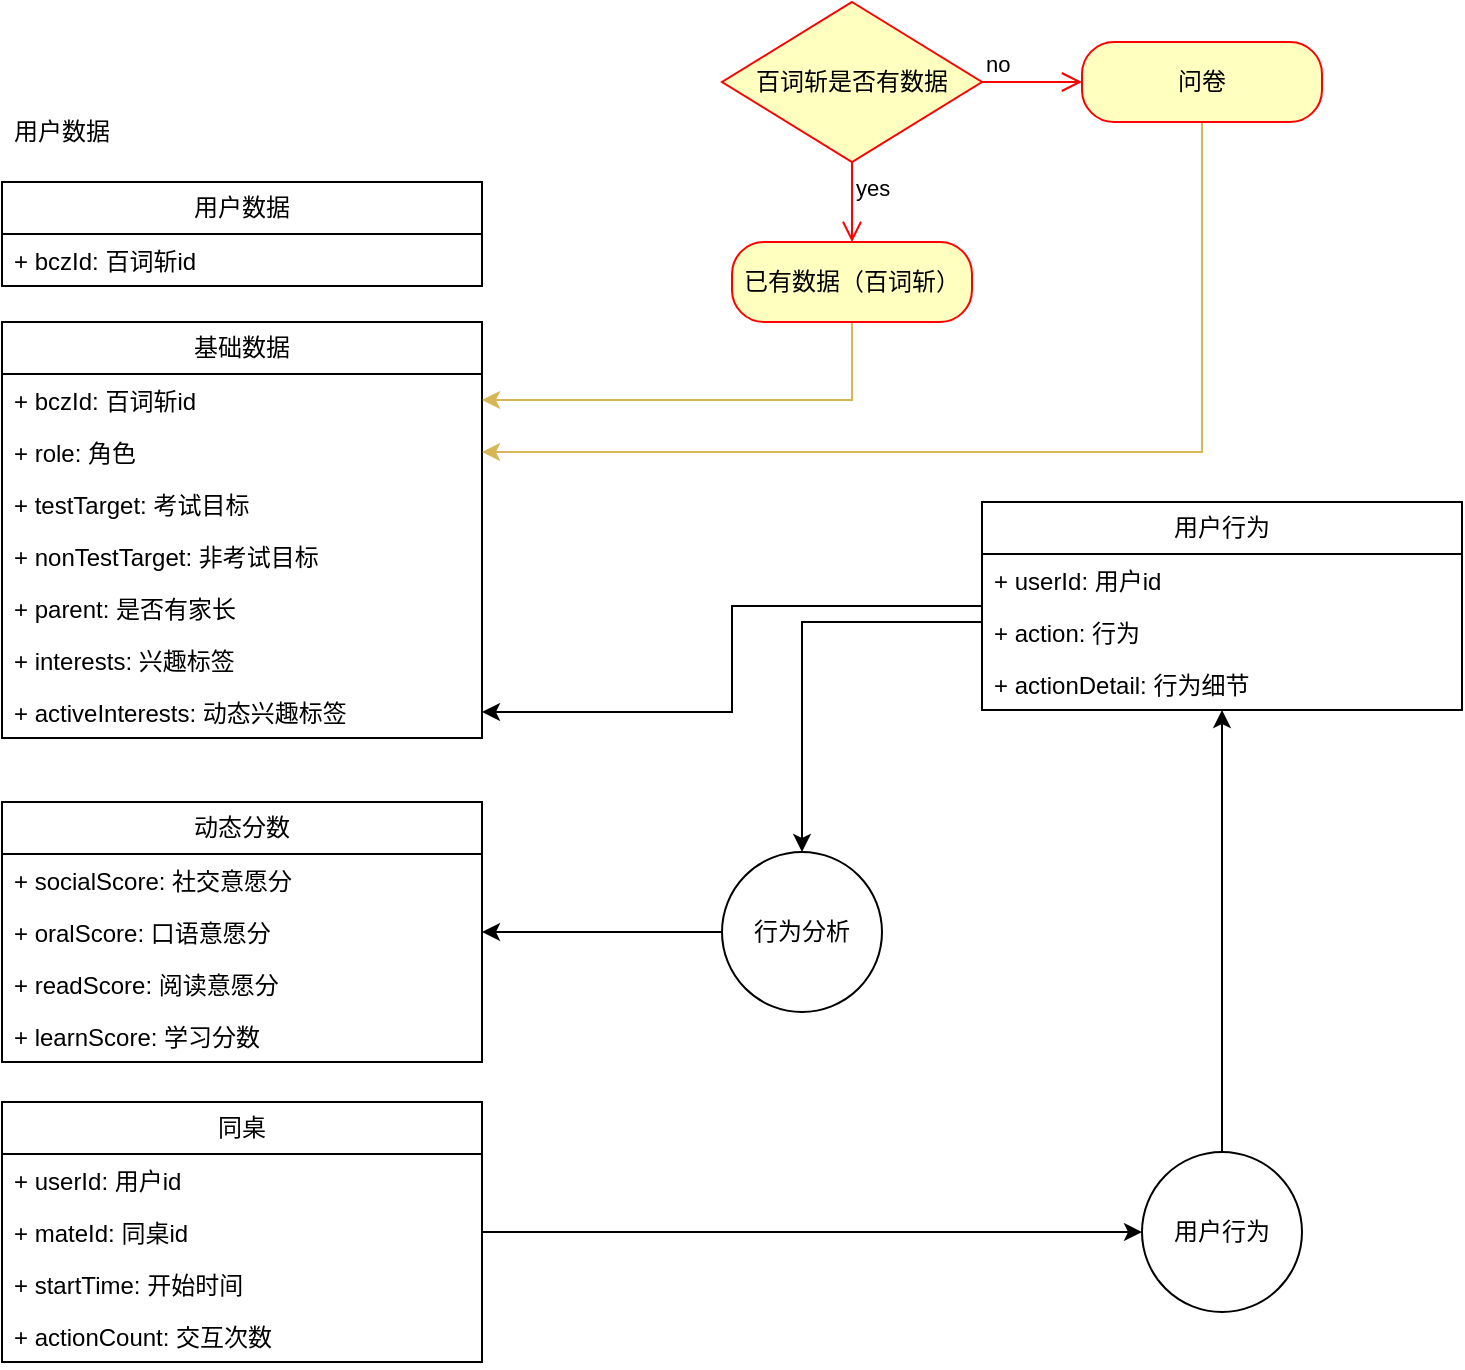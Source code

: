 <mxfile version="24.2.0" type="github">
  <diagram name="第 1 页" id="RESxf1cw6iVFQKryeCCg">
    <mxGraphModel dx="1242" dy="819" grid="1" gridSize="10" guides="1" tooltips="1" connect="1" arrows="1" fold="1" page="1" pageScale="1" pageWidth="827" pageHeight="1169" math="0" shadow="0">
      <root>
        <mxCell id="0" />
        <mxCell id="1" parent="0" />
        <mxCell id="8ehRU_fh2GxWfl6_OMSD-1" value="基础数据" style="swimlane;fontStyle=0;childLayout=stackLayout;horizontal=1;startSize=26;fillColor=none;horizontalStack=0;resizeParent=1;resizeParentMax=0;resizeLast=0;collapsible=1;marginBottom=0;whiteSpace=wrap;html=1;" vertex="1" parent="1">
          <mxGeometry x="80" y="190" width="240" height="208" as="geometry" />
        </mxCell>
        <mxCell id="8ehRU_fh2GxWfl6_OMSD-2" value="+ bczId: 百词斩id" style="text;strokeColor=none;fillColor=none;align=left;verticalAlign=top;spacingLeft=4;spacingRight=4;overflow=hidden;rotatable=0;points=[[0,0.5],[1,0.5]];portConstraint=eastwest;whiteSpace=wrap;html=1;" vertex="1" parent="8ehRU_fh2GxWfl6_OMSD-1">
          <mxGeometry y="26" width="240" height="26" as="geometry" />
        </mxCell>
        <mxCell id="8ehRU_fh2GxWfl6_OMSD-3" value="+ role: 角色" style="text;strokeColor=none;fillColor=none;align=left;verticalAlign=top;spacingLeft=4;spacingRight=4;overflow=hidden;rotatable=0;points=[[0,0.5],[1,0.5]];portConstraint=eastwest;whiteSpace=wrap;html=1;" vertex="1" parent="8ehRU_fh2GxWfl6_OMSD-1">
          <mxGeometry y="52" width="240" height="26" as="geometry" />
        </mxCell>
        <mxCell id="8ehRU_fh2GxWfl6_OMSD-4" value="+ testTarget: 考试目标" style="text;strokeColor=none;fillColor=none;align=left;verticalAlign=top;spacingLeft=4;spacingRight=4;overflow=hidden;rotatable=0;points=[[0,0.5],[1,0.5]];portConstraint=eastwest;whiteSpace=wrap;html=1;" vertex="1" parent="8ehRU_fh2GxWfl6_OMSD-1">
          <mxGeometry y="78" width="240" height="26" as="geometry" />
        </mxCell>
        <mxCell id="8ehRU_fh2GxWfl6_OMSD-10" value="+ nonTestTarget: 非考试目标" style="text;strokeColor=none;fillColor=none;align=left;verticalAlign=top;spacingLeft=4;spacingRight=4;overflow=hidden;rotatable=0;points=[[0,0.5],[1,0.5]];portConstraint=eastwest;whiteSpace=wrap;html=1;" vertex="1" parent="8ehRU_fh2GxWfl6_OMSD-1">
          <mxGeometry y="104" width="240" height="26" as="geometry" />
        </mxCell>
        <mxCell id="8ehRU_fh2GxWfl6_OMSD-25" value="+ parent: 是否有家长" style="text;strokeColor=none;fillColor=none;align=left;verticalAlign=top;spacingLeft=4;spacingRight=4;overflow=hidden;rotatable=0;points=[[0,0.5],[1,0.5]];portConstraint=eastwest;whiteSpace=wrap;html=1;" vertex="1" parent="8ehRU_fh2GxWfl6_OMSD-1">
          <mxGeometry y="130" width="240" height="26" as="geometry" />
        </mxCell>
        <mxCell id="8ehRU_fh2GxWfl6_OMSD-11" value="+ interests: 兴趣标签" style="text;strokeColor=none;fillColor=none;align=left;verticalAlign=top;spacingLeft=4;spacingRight=4;overflow=hidden;rotatable=0;points=[[0,0.5],[1,0.5]];portConstraint=eastwest;whiteSpace=wrap;html=1;" vertex="1" parent="8ehRU_fh2GxWfl6_OMSD-1">
          <mxGeometry y="156" width="240" height="26" as="geometry" />
        </mxCell>
        <mxCell id="8ehRU_fh2GxWfl6_OMSD-62" value="+ activeInterests: 动态兴趣标签" style="text;strokeColor=none;fillColor=none;align=left;verticalAlign=top;spacingLeft=4;spacingRight=4;overflow=hidden;rotatable=0;points=[[0,0.5],[1,0.5]];portConstraint=eastwest;whiteSpace=wrap;html=1;" vertex="1" parent="8ehRU_fh2GxWfl6_OMSD-1">
          <mxGeometry y="182" width="240" height="26" as="geometry" />
        </mxCell>
        <mxCell id="8ehRU_fh2GxWfl6_OMSD-5" value="用户数据" style="swimlane;fontStyle=0;childLayout=stackLayout;horizontal=1;startSize=26;fillColor=none;horizontalStack=0;resizeParent=1;resizeParentMax=0;resizeLast=0;collapsible=1;marginBottom=0;whiteSpace=wrap;html=1;" vertex="1" parent="1">
          <mxGeometry x="80" y="120" width="240" height="52" as="geometry" />
        </mxCell>
        <mxCell id="8ehRU_fh2GxWfl6_OMSD-6" value="+ bczId: 百词斩id" style="text;strokeColor=none;fillColor=none;align=left;verticalAlign=top;spacingLeft=4;spacingRight=4;overflow=hidden;rotatable=0;points=[[0,0.5],[1,0.5]];portConstraint=eastwest;whiteSpace=wrap;html=1;" vertex="1" parent="8ehRU_fh2GxWfl6_OMSD-5">
          <mxGeometry y="26" width="240" height="26" as="geometry" />
        </mxCell>
        <mxCell id="8ehRU_fh2GxWfl6_OMSD-9" value="用户数据" style="text;html=1;align=center;verticalAlign=middle;whiteSpace=wrap;rounded=0;" vertex="1" parent="1">
          <mxGeometry x="80" y="80" width="60" height="30" as="geometry" />
        </mxCell>
        <mxCell id="8ehRU_fh2GxWfl6_OMSD-12" value="动态分数" style="swimlane;fontStyle=0;childLayout=stackLayout;horizontal=1;startSize=26;fillColor=none;horizontalStack=0;resizeParent=1;resizeParentMax=0;resizeLast=0;collapsible=1;marginBottom=0;whiteSpace=wrap;html=1;" vertex="1" parent="1">
          <mxGeometry x="80" y="430" width="240" height="130" as="geometry" />
        </mxCell>
        <mxCell id="8ehRU_fh2GxWfl6_OMSD-13" value="+ socialScore: 社交意愿分" style="text;strokeColor=none;fillColor=none;align=left;verticalAlign=top;spacingLeft=4;spacingRight=4;overflow=hidden;rotatable=0;points=[[0,0.5],[1,0.5]];portConstraint=eastwest;whiteSpace=wrap;html=1;" vertex="1" parent="8ehRU_fh2GxWfl6_OMSD-12">
          <mxGeometry y="26" width="240" height="26" as="geometry" />
        </mxCell>
        <mxCell id="8ehRU_fh2GxWfl6_OMSD-14" value="+ oralScore: 口语意愿分" style="text;strokeColor=none;fillColor=none;align=left;verticalAlign=top;spacingLeft=4;spacingRight=4;overflow=hidden;rotatable=0;points=[[0,0.5],[1,0.5]];portConstraint=eastwest;whiteSpace=wrap;html=1;" vertex="1" parent="8ehRU_fh2GxWfl6_OMSD-12">
          <mxGeometry y="52" width="240" height="26" as="geometry" />
        </mxCell>
        <mxCell id="8ehRU_fh2GxWfl6_OMSD-15" value="+ readScore: 阅读意愿分" style="text;strokeColor=none;fillColor=none;align=left;verticalAlign=top;spacingLeft=4;spacingRight=4;overflow=hidden;rotatable=0;points=[[0,0.5],[1,0.5]];portConstraint=eastwest;whiteSpace=wrap;html=1;" vertex="1" parent="8ehRU_fh2GxWfl6_OMSD-12">
          <mxGeometry y="78" width="240" height="26" as="geometry" />
        </mxCell>
        <mxCell id="8ehRU_fh2GxWfl6_OMSD-16" value="+ learnScore: 学习分数" style="text;strokeColor=none;fillColor=none;align=left;verticalAlign=top;spacingLeft=4;spacingRight=4;overflow=hidden;rotatable=0;points=[[0,0.5],[1,0.5]];portConstraint=eastwest;whiteSpace=wrap;html=1;" vertex="1" parent="8ehRU_fh2GxWfl6_OMSD-12">
          <mxGeometry y="104" width="240" height="26" as="geometry" />
        </mxCell>
        <mxCell id="8ehRU_fh2GxWfl6_OMSD-55" value="" style="edgeStyle=orthogonalEdgeStyle;rounded=0;orthogonalLoop=1;jettySize=auto;html=1;" edge="1" parent="1" source="8ehRU_fh2GxWfl6_OMSD-18" target="8ehRU_fh2GxWfl6_OMSD-54">
          <mxGeometry relative="1" as="geometry" />
        </mxCell>
        <mxCell id="8ehRU_fh2GxWfl6_OMSD-18" value="同桌" style="swimlane;fontStyle=0;childLayout=stackLayout;horizontal=1;startSize=26;fillColor=none;horizontalStack=0;resizeParent=1;resizeParentMax=0;resizeLast=0;collapsible=1;marginBottom=0;whiteSpace=wrap;html=1;" vertex="1" parent="1">
          <mxGeometry x="80" y="580" width="240" height="130" as="geometry" />
        </mxCell>
        <mxCell id="8ehRU_fh2GxWfl6_OMSD-19" value="+ userId: 用户id" style="text;strokeColor=none;fillColor=none;align=left;verticalAlign=top;spacingLeft=4;spacingRight=4;overflow=hidden;rotatable=0;points=[[0,0.5],[1,0.5]];portConstraint=eastwest;whiteSpace=wrap;html=1;" vertex="1" parent="8ehRU_fh2GxWfl6_OMSD-18">
          <mxGeometry y="26" width="240" height="26" as="geometry" />
        </mxCell>
        <mxCell id="8ehRU_fh2GxWfl6_OMSD-20" value="+ mateId: 同桌id" style="text;strokeColor=none;fillColor=none;align=left;verticalAlign=top;spacingLeft=4;spacingRight=4;overflow=hidden;rotatable=0;points=[[0,0.5],[1,0.5]];portConstraint=eastwest;whiteSpace=wrap;html=1;" vertex="1" parent="8ehRU_fh2GxWfl6_OMSD-18">
          <mxGeometry y="52" width="240" height="26" as="geometry" />
        </mxCell>
        <mxCell id="8ehRU_fh2GxWfl6_OMSD-21" value="+ startTime: 开始时间" style="text;strokeColor=none;fillColor=none;align=left;verticalAlign=top;spacingLeft=4;spacingRight=4;overflow=hidden;rotatable=0;points=[[0,0.5],[1,0.5]];portConstraint=eastwest;whiteSpace=wrap;html=1;" vertex="1" parent="8ehRU_fh2GxWfl6_OMSD-18">
          <mxGeometry y="78" width="240" height="26" as="geometry" />
        </mxCell>
        <mxCell id="8ehRU_fh2GxWfl6_OMSD-22" value="+ actionCount: 交互次数" style="text;strokeColor=none;fillColor=none;align=left;verticalAlign=top;spacingLeft=4;spacingRight=4;overflow=hidden;rotatable=0;points=[[0,0.5],[1,0.5]];portConstraint=eastwest;whiteSpace=wrap;html=1;" vertex="1" parent="8ehRU_fh2GxWfl6_OMSD-18">
          <mxGeometry y="104" width="240" height="26" as="geometry" />
        </mxCell>
        <mxCell id="8ehRU_fh2GxWfl6_OMSD-41" style="edgeStyle=orthogonalEdgeStyle;rounded=0;orthogonalLoop=1;jettySize=auto;html=1;entryX=1;entryY=0.5;entryDx=0;entryDy=0;fillColor=#fff2cc;strokeColor=#d6b656;" edge="1" parent="1" source="8ehRU_fh2GxWfl6_OMSD-26" target="8ehRU_fh2GxWfl6_OMSD-3">
          <mxGeometry relative="1" as="geometry" />
        </mxCell>
        <mxCell id="8ehRU_fh2GxWfl6_OMSD-26" value="问卷" style="rounded=1;whiteSpace=wrap;html=1;arcSize=40;fontColor=#000000;fillColor=#ffffc0;strokeColor=#ff0000;" vertex="1" parent="1">
          <mxGeometry x="620" y="50" width="120" height="40" as="geometry" />
        </mxCell>
        <mxCell id="8ehRU_fh2GxWfl6_OMSD-59" style="edgeStyle=orthogonalEdgeStyle;rounded=0;orthogonalLoop=1;jettySize=auto;html=1;entryX=1;entryY=0.5;entryDx=0;entryDy=0;fillColor=#fff2cc;strokeColor=#d6b656;" edge="1" parent="1" source="8ehRU_fh2GxWfl6_OMSD-28" target="8ehRU_fh2GxWfl6_OMSD-2">
          <mxGeometry relative="1" as="geometry" />
        </mxCell>
        <mxCell id="8ehRU_fh2GxWfl6_OMSD-28" value="已有数据（百词斩）" style="rounded=1;whiteSpace=wrap;html=1;arcSize=40;fontColor=#000000;fillColor=#ffffc0;strokeColor=#ff0000;" vertex="1" parent="1">
          <mxGeometry x="445" y="150" width="120" height="40" as="geometry" />
        </mxCell>
        <mxCell id="8ehRU_fh2GxWfl6_OMSD-47" value="" style="edgeStyle=orthogonalEdgeStyle;rounded=0;orthogonalLoop=1;jettySize=auto;html=1;" edge="1" parent="1" source="8ehRU_fh2GxWfl6_OMSD-30" target="8ehRU_fh2GxWfl6_OMSD-46">
          <mxGeometry relative="1" as="geometry">
            <Array as="points">
              <mxPoint x="480" y="340" />
            </Array>
          </mxGeometry>
        </mxCell>
        <mxCell id="8ehRU_fh2GxWfl6_OMSD-63" style="edgeStyle=orthogonalEdgeStyle;rounded=0;orthogonalLoop=1;jettySize=auto;html=1;" edge="1" parent="1" source="8ehRU_fh2GxWfl6_OMSD-30" target="8ehRU_fh2GxWfl6_OMSD-62">
          <mxGeometry relative="1" as="geometry" />
        </mxCell>
        <mxCell id="8ehRU_fh2GxWfl6_OMSD-30" value="用户行为" style="swimlane;fontStyle=0;childLayout=stackLayout;horizontal=1;startSize=26;fillColor=none;horizontalStack=0;resizeParent=1;resizeParentMax=0;resizeLast=0;collapsible=1;marginBottom=0;whiteSpace=wrap;html=1;" vertex="1" parent="1">
          <mxGeometry x="570" y="280" width="240" height="104" as="geometry" />
        </mxCell>
        <mxCell id="8ehRU_fh2GxWfl6_OMSD-43" value="+ userId: 用户id" style="text;strokeColor=none;fillColor=none;align=left;verticalAlign=top;spacingLeft=4;spacingRight=4;overflow=hidden;rotatable=0;points=[[0,0.5],[1,0.5]];portConstraint=eastwest;whiteSpace=wrap;html=1;" vertex="1" parent="8ehRU_fh2GxWfl6_OMSD-30">
          <mxGeometry y="26" width="240" height="26" as="geometry" />
        </mxCell>
        <mxCell id="8ehRU_fh2GxWfl6_OMSD-42" value="+ action: 行为" style="text;strokeColor=none;fillColor=none;align=left;verticalAlign=top;spacingLeft=4;spacingRight=4;overflow=hidden;rotatable=0;points=[[0,0.5],[1,0.5]];portConstraint=eastwest;whiteSpace=wrap;html=1;" vertex="1" parent="8ehRU_fh2GxWfl6_OMSD-30">
          <mxGeometry y="52" width="240" height="26" as="geometry" />
        </mxCell>
        <mxCell id="8ehRU_fh2GxWfl6_OMSD-34" value="+ actionDetail: 行为细节" style="text;strokeColor=none;fillColor=none;align=left;verticalAlign=top;spacingLeft=4;spacingRight=4;overflow=hidden;rotatable=0;points=[[0,0.5],[1,0.5]];portConstraint=eastwest;whiteSpace=wrap;html=1;" vertex="1" parent="8ehRU_fh2GxWfl6_OMSD-30">
          <mxGeometry y="78" width="240" height="26" as="geometry" />
        </mxCell>
        <mxCell id="8ehRU_fh2GxWfl6_OMSD-35" value="百词斩是否有数据" style="rhombus;whiteSpace=wrap;html=1;fontColor=#000000;fillColor=#ffffc0;strokeColor=#ff0000;" vertex="1" parent="1">
          <mxGeometry x="440" y="30" width="130" height="80" as="geometry" />
        </mxCell>
        <mxCell id="8ehRU_fh2GxWfl6_OMSD-36" value="no" style="edgeStyle=orthogonalEdgeStyle;html=1;align=left;verticalAlign=bottom;endArrow=open;endSize=8;strokeColor=#ff0000;rounded=0;entryX=0;entryY=0.5;entryDx=0;entryDy=0;" edge="1" source="8ehRU_fh2GxWfl6_OMSD-35" parent="1" target="8ehRU_fh2GxWfl6_OMSD-26">
          <mxGeometry x="-1" relative="1" as="geometry">
            <mxPoint x="650" y="100" as="targetPoint" />
          </mxGeometry>
        </mxCell>
        <mxCell id="8ehRU_fh2GxWfl6_OMSD-37" value="yes" style="edgeStyle=orthogonalEdgeStyle;html=1;align=left;verticalAlign=top;endArrow=open;endSize=8;strokeColor=#ff0000;rounded=0;entryX=0.5;entryY=0;entryDx=0;entryDy=0;" edge="1" source="8ehRU_fh2GxWfl6_OMSD-35" parent="1" target="8ehRU_fh2GxWfl6_OMSD-28">
          <mxGeometry x="-1" relative="1" as="geometry">
            <mxPoint x="510" y="180" as="targetPoint" />
          </mxGeometry>
        </mxCell>
        <mxCell id="8ehRU_fh2GxWfl6_OMSD-48" style="edgeStyle=orthogonalEdgeStyle;rounded=0;orthogonalLoop=1;jettySize=auto;html=1;" edge="1" parent="1" source="8ehRU_fh2GxWfl6_OMSD-46" target="8ehRU_fh2GxWfl6_OMSD-12">
          <mxGeometry relative="1" as="geometry" />
        </mxCell>
        <mxCell id="8ehRU_fh2GxWfl6_OMSD-46" value="行为分析" style="ellipse;whiteSpace=wrap;html=1;fillColor=none;fontStyle=0;startSize=26;" vertex="1" parent="1">
          <mxGeometry x="440" y="455" width="80" height="80" as="geometry" />
        </mxCell>
        <mxCell id="8ehRU_fh2GxWfl6_OMSD-56" style="edgeStyle=orthogonalEdgeStyle;rounded=0;orthogonalLoop=1;jettySize=auto;html=1;" edge="1" parent="1" source="8ehRU_fh2GxWfl6_OMSD-54" target="8ehRU_fh2GxWfl6_OMSD-30">
          <mxGeometry relative="1" as="geometry" />
        </mxCell>
        <mxCell id="8ehRU_fh2GxWfl6_OMSD-54" value="用户行为" style="ellipse;whiteSpace=wrap;html=1;fillColor=none;fontStyle=0;startSize=26;" vertex="1" parent="1">
          <mxGeometry x="650" y="605" width="80" height="80" as="geometry" />
        </mxCell>
      </root>
    </mxGraphModel>
  </diagram>
</mxfile>
